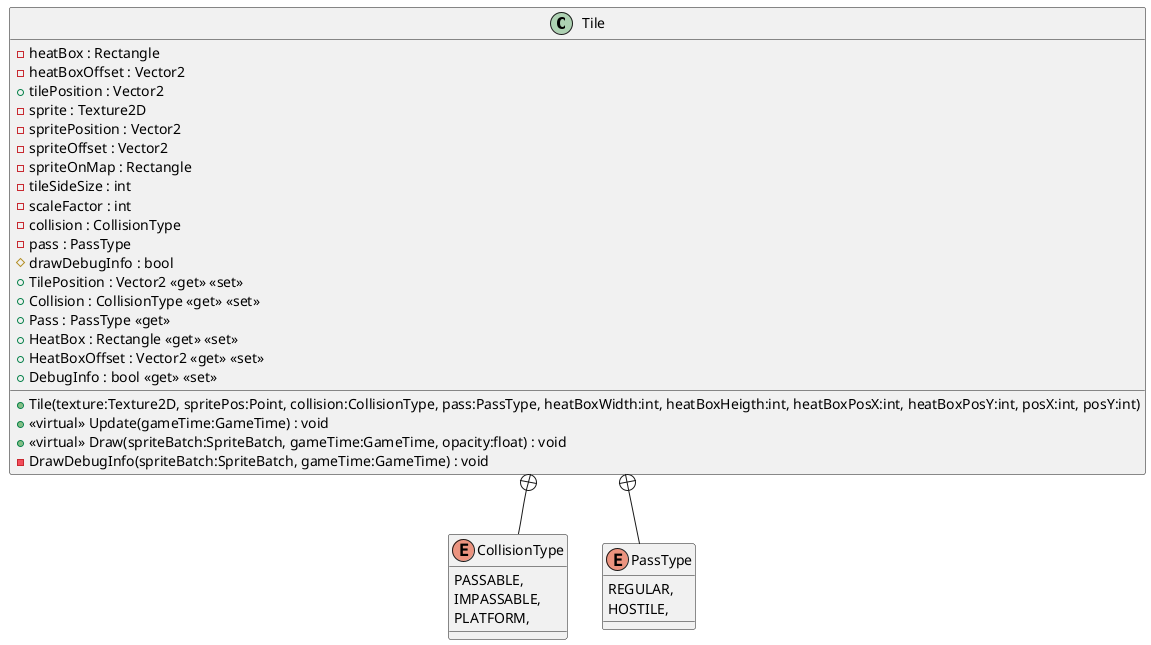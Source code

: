 @startuml
class Tile {
    - heatBox : Rectangle
    - heatBoxOffset : Vector2
    + tilePosition : Vector2
    - sprite : Texture2D
    - spritePosition : Vector2
    - spriteOffset : Vector2
    - spriteOnMap : Rectangle
    - tileSideSize : int
    - scaleFactor : int
    - collision : CollisionType
    - pass : PassType
    # drawDebugInfo : bool
    + Tile(texture:Texture2D, spritePos:Point, collision:CollisionType, pass:PassType, heatBoxWidth:int, heatBoxHeigth:int, heatBoxPosX:int, heatBoxPosY:int, posX:int, posY:int)
    + <<virtual>> Update(gameTime:GameTime) : void
    + <<virtual>> Draw(spriteBatch:SpriteBatch, gameTime:GameTime, opacity:float) : void
    - DrawDebugInfo(spriteBatch:SpriteBatch, gameTime:GameTime) : void
    + TilePosition : Vector2 <<get>> <<set>>
    + Collision : CollisionType <<get>> <<set>>
    + Pass : PassType <<get>>
    + HeatBox : Rectangle <<get>> <<set>>
    + HeatBoxOffset : Vector2 <<get>> <<set>>
    + DebugInfo : bool <<get>> <<set>>
}
enum CollisionType {
    PASSABLE,
    IMPASSABLE,
    PLATFORM,
}
enum PassType {
    REGULAR,
    HOSTILE,
}
Tile +-- CollisionType
Tile +-- PassType
@enduml
